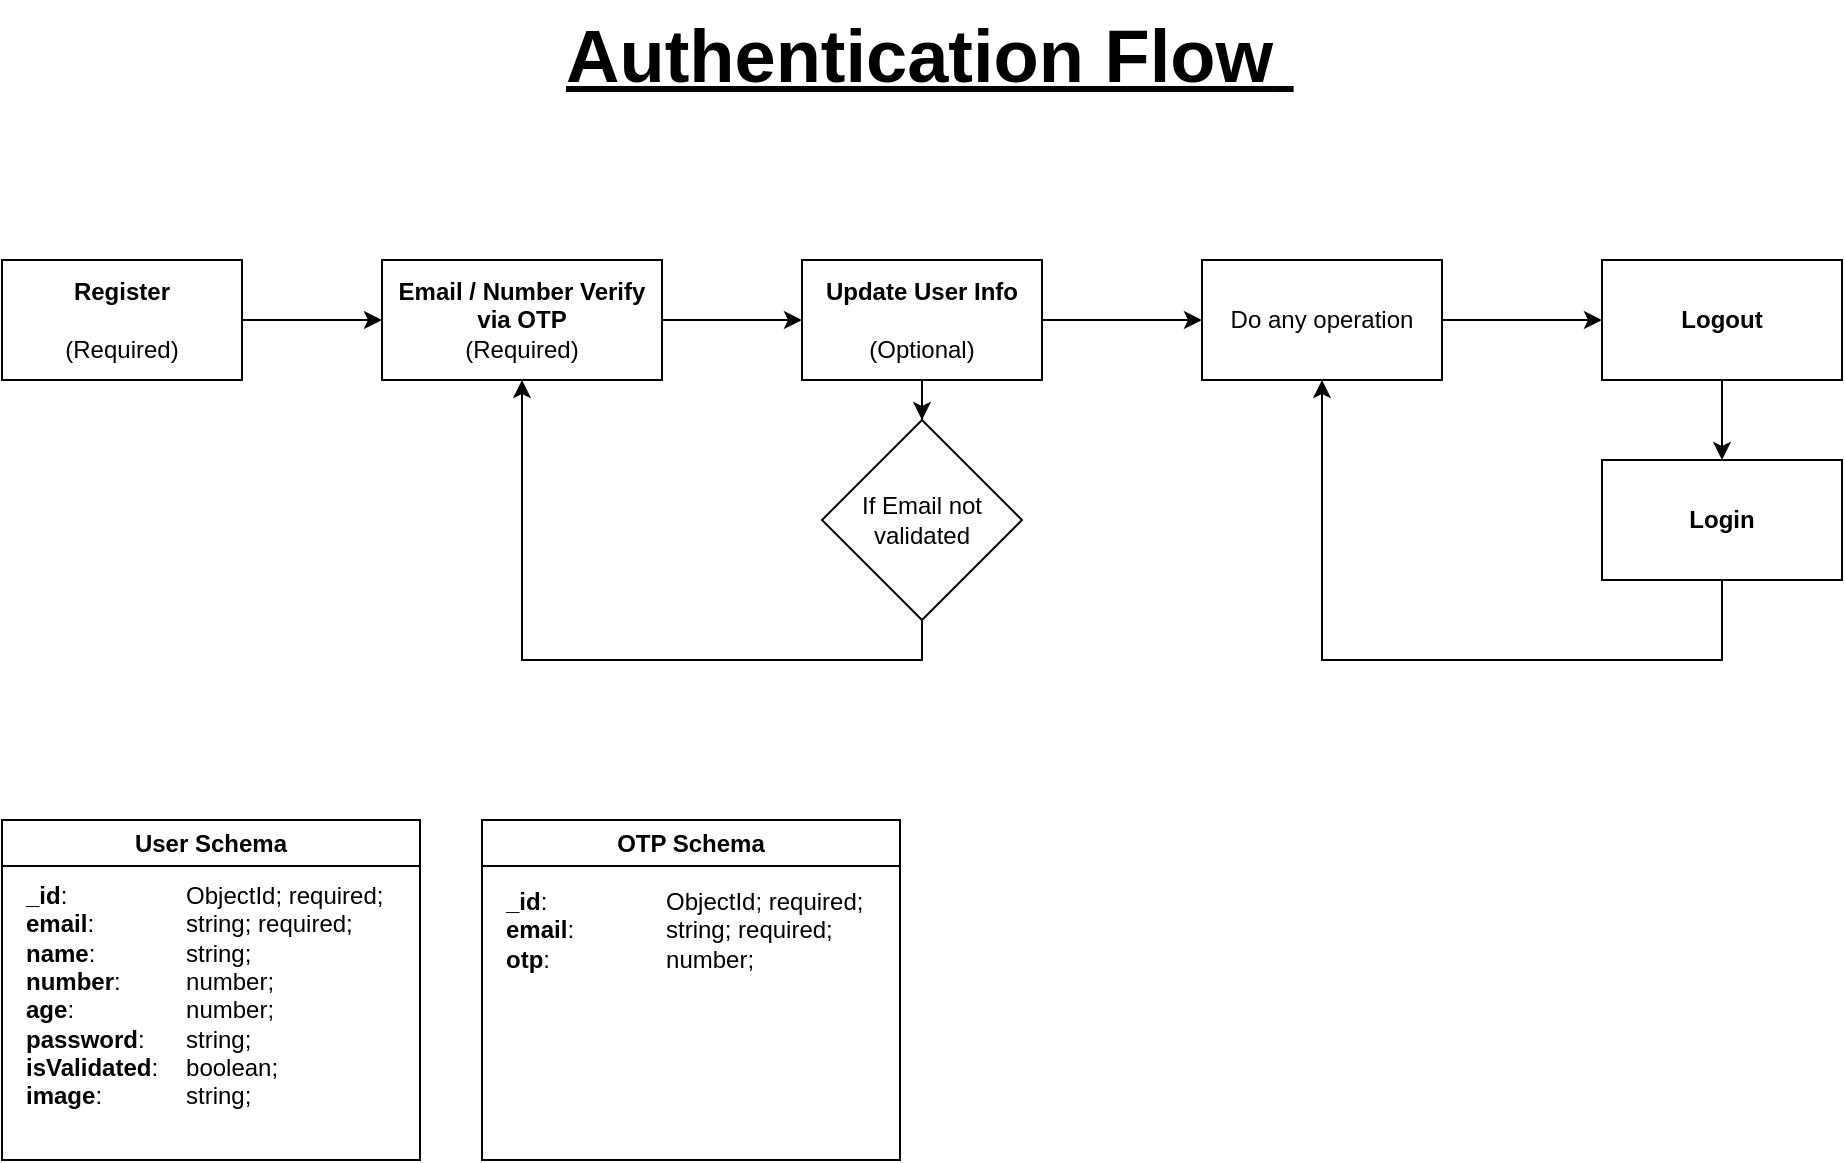 <mxfile version="24.7.6">
  <diagram name="Page-1" id="foATsIJrTRIfaARtOHlN">
    <mxGraphModel dx="1091" dy="1635" grid="1" gridSize="10" guides="1" tooltips="1" connect="1" arrows="1" fold="1" page="1" pageScale="1" pageWidth="850" pageHeight="1100" math="0" shadow="0">
      <root>
        <mxCell id="0" />
        <mxCell id="1" parent="0" />
        <mxCell id="GIBhxN5L0psptUo5hFjZ-3" value="" style="edgeStyle=orthogonalEdgeStyle;rounded=0;orthogonalLoop=1;jettySize=auto;html=1;" parent="1" source="GIBhxN5L0psptUo5hFjZ-1" target="GIBhxN5L0psptUo5hFjZ-2" edge="1">
          <mxGeometry relative="1" as="geometry" />
        </mxCell>
        <mxCell id="GIBhxN5L0psptUo5hFjZ-1" value="&lt;b&gt;Register&lt;/b&gt;&lt;br&gt;&lt;br&gt;(Required)" style="rounded=0;whiteSpace=wrap;html=1;" parent="1" vertex="1">
          <mxGeometry x="40" y="80" width="120" height="60" as="geometry" />
        </mxCell>
        <mxCell id="GIBhxN5L0psptUo5hFjZ-5" value="" style="edgeStyle=orthogonalEdgeStyle;rounded=0;orthogonalLoop=1;jettySize=auto;html=1;" parent="1" source="GIBhxN5L0psptUo5hFjZ-2" target="GIBhxN5L0psptUo5hFjZ-4" edge="1">
          <mxGeometry relative="1" as="geometry" />
        </mxCell>
        <mxCell id="GIBhxN5L0psptUo5hFjZ-2" value="&lt;b&gt;Email / Number Verify&lt;/b&gt;&lt;div&gt;&lt;b&gt;via OTP&lt;/b&gt;&lt;/div&gt;&lt;div&gt;(Required)&lt;br&gt;&lt;/div&gt;" style="whiteSpace=wrap;html=1;rounded=0;" parent="1" vertex="1">
          <mxGeometry x="230" y="80" width="140" height="60" as="geometry" />
        </mxCell>
        <mxCell id="GIBhxN5L0psptUo5hFjZ-7" value="" style="edgeStyle=orthogonalEdgeStyle;rounded=0;orthogonalLoop=1;jettySize=auto;html=1;" parent="1" source="GIBhxN5L0psptUo5hFjZ-4" target="GIBhxN5L0psptUo5hFjZ-6" edge="1">
          <mxGeometry relative="1" as="geometry" />
        </mxCell>
        <mxCell id="GIBhxN5L0psptUo5hFjZ-11" value="" style="edgeStyle=orthogonalEdgeStyle;rounded=0;orthogonalLoop=1;jettySize=auto;html=1;" parent="1" source="GIBhxN5L0psptUo5hFjZ-4" target="GIBhxN5L0psptUo5hFjZ-10" edge="1">
          <mxGeometry relative="1" as="geometry" />
        </mxCell>
        <mxCell id="GIBhxN5L0psptUo5hFjZ-4" value="&lt;b&gt;Update User Info&lt;/b&gt;&lt;div&gt;&lt;br&gt;&lt;/div&gt;&lt;div&gt;(Optional)&lt;br&gt;&lt;/div&gt;" style="whiteSpace=wrap;html=1;rounded=0;" parent="1" vertex="1">
          <mxGeometry x="440" y="80" width="120" height="60" as="geometry" />
        </mxCell>
        <mxCell id="GIBhxN5L0psptUo5hFjZ-16" value="" style="edgeStyle=orthogonalEdgeStyle;rounded=0;orthogonalLoop=1;jettySize=auto;html=1;" parent="1" source="GIBhxN5L0psptUo5hFjZ-6" target="GIBhxN5L0psptUo5hFjZ-15" edge="1">
          <mxGeometry relative="1" as="geometry" />
        </mxCell>
        <mxCell id="GIBhxN5L0psptUo5hFjZ-6" value="Do any operation" style="whiteSpace=wrap;html=1;rounded=0;" parent="1" vertex="1">
          <mxGeometry x="640" y="80" width="120" height="60" as="geometry" />
        </mxCell>
        <mxCell id="GIBhxN5L0psptUo5hFjZ-14" style="edgeStyle=orthogonalEdgeStyle;rounded=0;orthogonalLoop=1;jettySize=auto;html=1;exitX=0.5;exitY=1;exitDx=0;exitDy=0;" parent="1" source="GIBhxN5L0psptUo5hFjZ-10" target="GIBhxN5L0psptUo5hFjZ-2" edge="1">
          <mxGeometry relative="1" as="geometry" />
        </mxCell>
        <mxCell id="GIBhxN5L0psptUo5hFjZ-10" value="If Email not validated" style="rhombus;whiteSpace=wrap;html=1;rounded=0;" parent="1" vertex="1">
          <mxGeometry x="450" y="160" width="100" height="100" as="geometry" />
        </mxCell>
        <mxCell id="GIBhxN5L0psptUo5hFjZ-18" value="" style="edgeStyle=orthogonalEdgeStyle;rounded=0;orthogonalLoop=1;jettySize=auto;html=1;" parent="1" source="GIBhxN5L0psptUo5hFjZ-15" target="GIBhxN5L0psptUo5hFjZ-17" edge="1">
          <mxGeometry relative="1" as="geometry" />
        </mxCell>
        <mxCell id="GIBhxN5L0psptUo5hFjZ-15" value="&lt;b&gt;Logout&lt;/b&gt;" style="whiteSpace=wrap;html=1;rounded=0;" parent="1" vertex="1">
          <mxGeometry x="840" y="80" width="120" height="60" as="geometry" />
        </mxCell>
        <mxCell id="GIBhxN5L0psptUo5hFjZ-26" style="edgeStyle=orthogonalEdgeStyle;rounded=0;orthogonalLoop=1;jettySize=auto;html=1;exitX=0.5;exitY=1;exitDx=0;exitDy=0;entryX=0.5;entryY=1;entryDx=0;entryDy=0;" parent="1" source="GIBhxN5L0psptUo5hFjZ-17" target="GIBhxN5L0psptUo5hFjZ-6" edge="1">
          <mxGeometry relative="1" as="geometry">
            <Array as="points">
              <mxPoint x="900" y="280" />
              <mxPoint x="700" y="280" />
            </Array>
          </mxGeometry>
        </mxCell>
        <mxCell id="GIBhxN5L0psptUo5hFjZ-17" value="&lt;b&gt;Login&lt;/b&gt;" style="whiteSpace=wrap;html=1;rounded=0;" parent="1" vertex="1">
          <mxGeometry x="840" y="180" width="120" height="60" as="geometry" />
        </mxCell>
        <mxCell id="GIBhxN5L0psptUo5hFjZ-21" value="&lt;h1 style=&quot;text-align: center; margin-top: 0px;&quot;&gt;&lt;span style=&quot;background-color: initial; font-size: 37px;&quot;&gt;&lt;u&gt;Authentication Flow&lt;span style=&quot;font-weight: 400;&quot;&gt;&amp;nbsp;&lt;/span&gt;&lt;/u&gt;&lt;/span&gt;&lt;br&gt;&lt;/h1&gt;" style="text;html=1;whiteSpace=wrap;overflow=hidden;rounded=0;" parent="1" vertex="1">
          <mxGeometry x="320" y="-50" width="370" height="60" as="geometry" />
        </mxCell>
        <mxCell id="GIBhxN5L0psptUo5hFjZ-22" value="User Schema" style="swimlane;whiteSpace=wrap;html=1;" parent="1" vertex="1">
          <mxGeometry x="40" y="360" width="209" height="170" as="geometry">
            <mxRectangle x="40" y="360" width="110" height="30" as="alternateBounds" />
          </mxGeometry>
        </mxCell>
        <mxCell id="GIBhxN5L0psptUo5hFjZ-24" value="&lt;div&gt;&lt;div&gt;&lt;span style=&quot;background-color: initial;&quot;&gt;&lt;b&gt;_id&lt;/b&gt;:&lt;span style=&quot;white-space: pre;&quot;&gt;&#x9;&lt;/span&gt;&lt;span style=&quot;white-space: pre;&quot;&gt;&#x9;&lt;/span&gt;&lt;span style=&quot;white-space: pre;&quot;&gt;&#x9;&lt;/span&gt;ObjectId; required;&lt;/span&gt;&lt;/div&gt;&lt;div&gt;&lt;b style=&quot;background-color: initial;&quot;&gt;email&lt;/b&gt;&lt;span style=&quot;background-color: initial;&quot;&gt;: &lt;/span&gt;&lt;span style=&quot;background-color: initial; white-space: pre;&quot;&gt;&#x9;&lt;/span&gt;&lt;span style=&quot;background-color: initial; white-space: pre;&quot;&gt;&#x9;&lt;/span&gt;&lt;span style=&quot;background-color: initial;&quot;&gt;string; required;&lt;/span&gt;&lt;br&gt;&lt;/div&gt;&lt;div&gt;&lt;span style=&quot;background-color: initial;&quot;&gt;&lt;b&gt;name&lt;/b&gt;: &lt;span style=&quot;white-space: pre;&quot;&gt;&#x9;&lt;span style=&quot;white-space: pre;&quot;&gt;&#x9;&lt;/span&gt;&lt;/span&gt;string;&lt;/span&gt;&lt;br&gt;&lt;/div&gt;&lt;/div&gt;&lt;div&gt;&lt;div&gt;&lt;b&gt;number&lt;/b&gt;: &lt;span style=&quot;white-space: pre;&quot;&gt;&#x9;&lt;span style=&quot;white-space: pre;&quot;&gt;&#x9;&lt;/span&gt;&lt;/span&gt;number;&lt;/div&gt;&lt;div&gt;&lt;div&gt;&lt;span style=&quot;background-color: initial;&quot;&gt;&lt;b&gt;age&lt;/b&gt;: &lt;span style=&quot;white-space: pre;&quot;&gt;&#x9;&lt;span style=&quot;white-space: pre;&quot;&gt;&#x9;&lt;/span&gt;&lt;/span&gt;number;&lt;/span&gt;&lt;br&gt;&lt;/div&gt;&lt;div&gt;&lt;b&gt;password&lt;/b&gt;:&lt;span style=&quot;white-space: pre;&quot;&gt;&#x9;&lt;/span&gt;string;&lt;/div&gt;&lt;div&gt;&lt;span style=&quot;background-color: initial;&quot;&gt;&lt;b&gt;isValidated&lt;/b&gt;: &lt;span style=&quot;white-space: pre;&quot;&gt;&#x9;&lt;/span&gt;boolean;&lt;/span&gt;&lt;br&gt;&lt;/div&gt;&lt;/div&gt;&lt;div&gt;&lt;b&gt;image&lt;/b&gt;:&lt;span style=&quot;white-space: pre;&quot;&gt;&#x9;&lt;/span&gt;&lt;span style=&quot;white-space: pre;&quot;&gt;&#x9;&lt;/span&gt;string;&lt;/div&gt;&lt;div&gt;&lt;br&gt;&lt;/div&gt;&lt;/div&gt;" style="text;html=1;align=left;verticalAlign=middle;whiteSpace=wrap;rounded=0;" parent="GIBhxN5L0psptUo5hFjZ-22" vertex="1">
          <mxGeometry x="10" y="30" width="190" height="130" as="geometry" />
        </mxCell>
        <mxCell id="XJMEKhUJ70dKg_dzuEg7-1" value="OTP Schema" style="swimlane;whiteSpace=wrap;html=1;" vertex="1" parent="1">
          <mxGeometry x="280" y="360" width="209" height="170" as="geometry">
            <mxRectangle x="40" y="360" width="110" height="30" as="alternateBounds" />
          </mxGeometry>
        </mxCell>
        <mxCell id="XJMEKhUJ70dKg_dzuEg7-2" value="&lt;div&gt;&lt;div&gt;&lt;span style=&quot;background-color: initial;&quot;&gt;&lt;b&gt;_id&lt;/b&gt;:&lt;span style=&quot;white-space: pre;&quot;&gt;&#x9;&lt;/span&gt;&lt;span style=&quot;white-space: pre;&quot;&gt;&#x9;&lt;/span&gt;&lt;span style=&quot;white-space: pre;&quot;&gt;&#x9;&lt;/span&gt;ObjectId; required;&lt;/span&gt;&lt;/div&gt;&lt;div&gt;&lt;b style=&quot;background-color: initial;&quot;&gt;email&lt;/b&gt;&lt;span style=&quot;background-color: initial;&quot;&gt;: &lt;/span&gt;&lt;span style=&quot;background-color: initial; white-space: pre;&quot;&gt;&#x9;&lt;/span&gt;&lt;span style=&quot;background-color: initial; white-space: pre;&quot;&gt;&#x9;&lt;/span&gt;&lt;span style=&quot;background-color: initial;&quot;&gt;string; required;&lt;/span&gt;&lt;br&gt;&lt;/div&gt;&lt;div&gt;&lt;span style=&quot;background-color: initial;&quot;&gt;&lt;b&gt;otp&lt;/b&gt;: &lt;span style=&quot;white-space: pre;&quot;&gt;&#x9;&lt;span style=&quot;white-space: pre;&quot;&gt;&#x9;&lt;/span&gt;&lt;/span&gt;number;&lt;/span&gt;&lt;/div&gt;&lt;/div&gt;" style="text;html=1;align=left;verticalAlign=middle;whiteSpace=wrap;rounded=0;" vertex="1" parent="XJMEKhUJ70dKg_dzuEg7-1">
          <mxGeometry x="10" y="30" width="190" height="50" as="geometry" />
        </mxCell>
      </root>
    </mxGraphModel>
  </diagram>
</mxfile>
